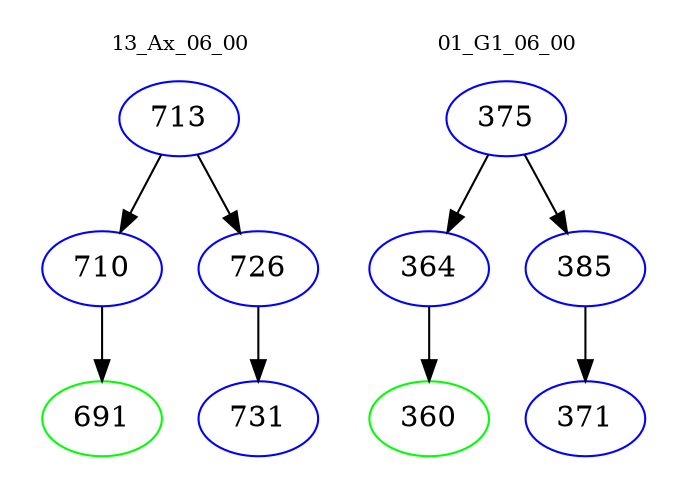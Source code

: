 digraph{
subgraph cluster_0 {
color = white
label = "13_Ax_06_00";
fontsize=10;
T0_713 [label="713", color="blue"]
T0_713 -> T0_710 [color="black"]
T0_710 [label="710", color="blue"]
T0_710 -> T0_691 [color="black"]
T0_691 [label="691", color="green"]
T0_713 -> T0_726 [color="black"]
T0_726 [label="726", color="blue"]
T0_726 -> T0_731 [color="black"]
T0_731 [label="731", color="blue"]
}
subgraph cluster_1 {
color = white
label = "01_G1_06_00";
fontsize=10;
T1_375 [label="375", color="blue"]
T1_375 -> T1_364 [color="black"]
T1_364 [label="364", color="blue"]
T1_364 -> T1_360 [color="black"]
T1_360 [label="360", color="green"]
T1_375 -> T1_385 [color="black"]
T1_385 [label="385", color="blue"]
T1_385 -> T1_371 [color="black"]
T1_371 [label="371", color="blue"]
}
}
